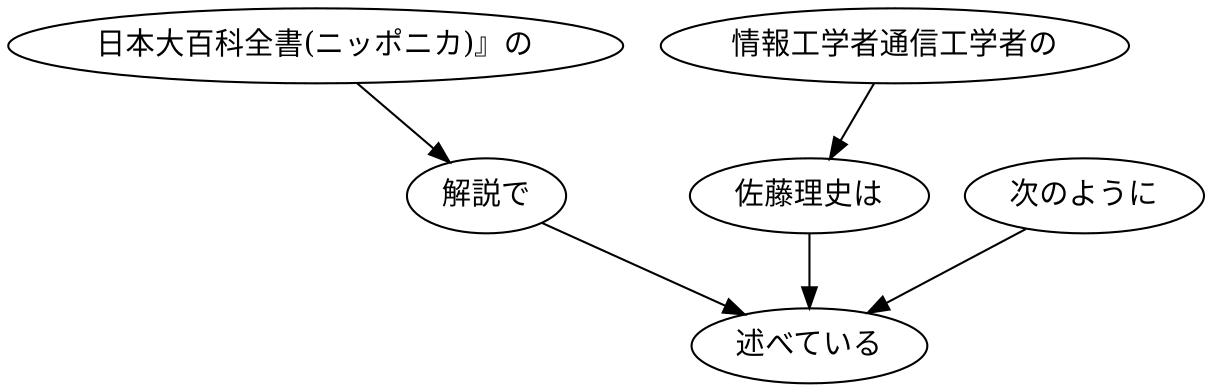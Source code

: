 // ans44
digraph {
	0 [label="日本大百科全書(ニッポニカ)』の"]
	1 [label="解説で"]
	0 -> 1
	1 [label="解説で"]
	5 [label="述べている"]
	1 -> 5
	2 [label="情報工学者通信工学者の"]
	3 [label="佐藤理史は"]
	2 -> 3
	3 [label="佐藤理史は"]
	5 [label="述べている"]
	3 -> 5
	4 [label="次のように"]
	5 [label="述べている"]
	4 -> 5
}
